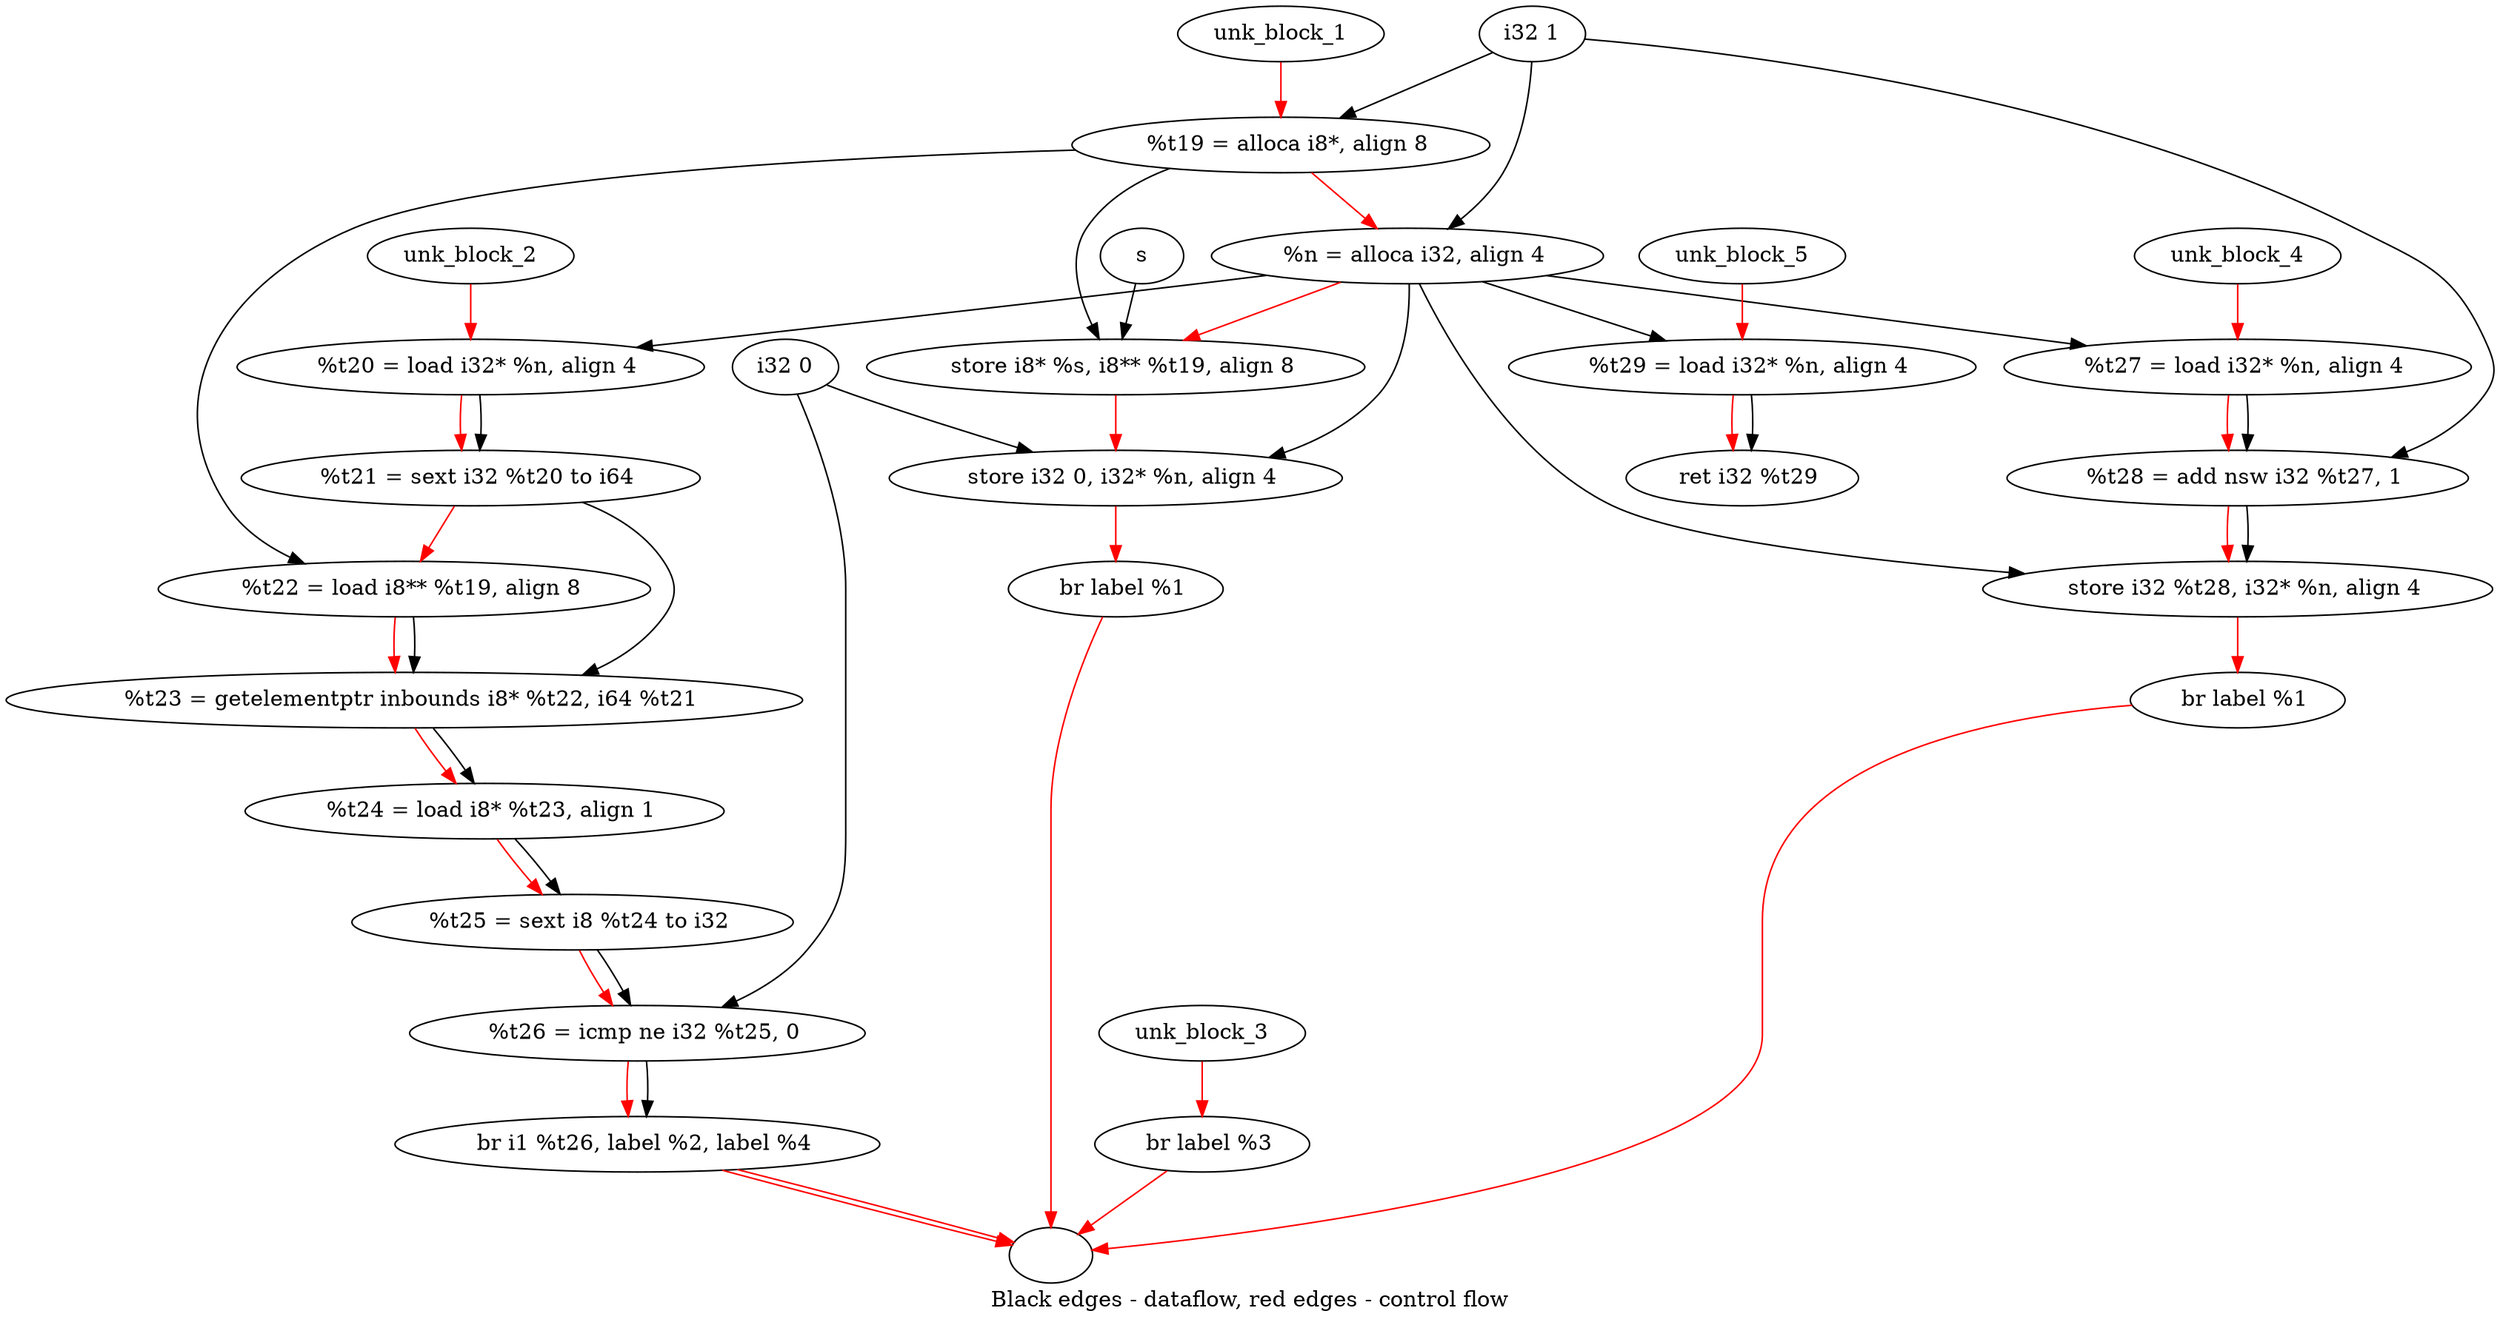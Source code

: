 digraph G {
compound=true
label="Black edges - dataflow, red edges - control flow"
"t19" [label="  %t19 = alloca i8*, align 8"]
"n" [label="  %n = alloca i32, align 4"]
"_1" [label="  store i8* %s, i8** %t19, align 8"]
"_2" [label="  store i32 0, i32* %n, align 4"]
"_3" [label="  br label %1"]
"unk_block_1" -> "t19"[color=red]
"i32 1" -> "t19"
"t19" -> "n"[color=red weight=2]
"i32 1" -> "n"
"n" -> "_1"[color=red weight=2]
"s" -> "_1"
"t19" -> "_1"
"_1" -> "_2"[color=red weight=2]
"i32 0" -> "_2"
"n" -> "_2"
"_2" -> "_3"[color=red weight=2]
"_3" -> ""[color=red]

"t20" [label="  %t20 = load i32* %n, align 4"]
"t21" [label="  %t21 = sext i32 %t20 to i64"]
"t22" [label="  %t22 = load i8** %t19, align 8"]
"t23" [label="  %t23 = getelementptr inbounds i8* %t22, i64 %t21"]
"t24" [label="  %t24 = load i8* %t23, align 1"]
"t25" [label="  %t25 = sext i8 %t24 to i32"]
"t26" [label="  %t26 = icmp ne i32 %t25, 0"]
"_4" [label="  br i1 %t26, label %2, label %4"]
"unk_block_2" -> "t20"[color=red]
"n" -> "t20"
"t20" -> "t21"[color=red weight=2]
"t20" -> "t21"
"t21" -> "t22"[color=red weight=2]
"t19" -> "t22"
"t22" -> "t23"[color=red weight=2]
"t22" -> "t23"
"t21" -> "t23"
"t23" -> "t24"[color=red weight=2]
"t23" -> "t24"
"t24" -> "t25"[color=red weight=2]
"t24" -> "t25"
"t25" -> "t26"[color=red weight=2]
"t25" -> "t26"
"i32 0" -> "t26"
"t26" -> "_4"[color=red weight=2]
"t26" -> "_4"
"_4" -> ""[color=red]
"_4" -> ""[color=red]

"_5" [label="  br label %3"]
"unk_block_3" -> "_5"[color=red]
"_5" -> ""[color=red]

"t27" [label="  %t27 = load i32* %n, align 4"]
"t28" [label="  %t28 = add nsw i32 %t27, 1"]
"_6" [label="  store i32 %t28, i32* %n, align 4"]
"_7" [label="  br label %1"]
"unk_block_4" -> "t27"[color=red]
"n" -> "t27"
"t27" -> "t28"[color=red weight=2]
"t27" -> "t28"
"i32 1" -> "t28"
"t28" -> "_6"[color=red weight=2]
"t28" -> "_6"
"n" -> "_6"
"_6" -> "_7"[color=red weight=2]
"_7" -> ""[color=red]

"t29" [label="  %t29 = load i32* %n, align 4"]
"_8" [label="  ret i32 %t29"]
"unk_block_5" -> "t29"[color=red]
"n" -> "t29"
"t29" -> "_8"[color=red weight=2]
"t29" -> "_8"

}
